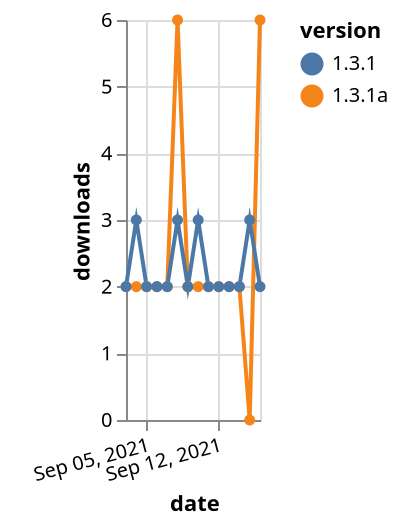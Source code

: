 {"$schema": "https://vega.github.io/schema/vega-lite/v5.json", "description": "A simple bar chart with embedded data.", "data": {"values": [{"date": "2021-09-03", "total": 4554, "delta": 2, "version": "1.3.1a"}, {"date": "2021-09-04", "total": 4556, "delta": 2, "version": "1.3.1a"}, {"date": "2021-09-05", "total": 4558, "delta": 2, "version": "1.3.1a"}, {"date": "2021-09-06", "total": 4560, "delta": 2, "version": "1.3.1a"}, {"date": "2021-09-07", "total": 4562, "delta": 2, "version": "1.3.1a"}, {"date": "2021-09-08", "total": 4568, "delta": 6, "version": "1.3.1a"}, {"date": "2021-09-09", "total": 4570, "delta": 2, "version": "1.3.1a"}, {"date": "2021-09-10", "total": 4572, "delta": 2, "version": "1.3.1a"}, {"date": "2021-09-11", "total": 4574, "delta": 2, "version": "1.3.1a"}, {"date": "2021-09-12", "total": 4576, "delta": 2, "version": "1.3.1a"}, {"date": "2021-09-13", "total": 4578, "delta": 2, "version": "1.3.1a"}, {"date": "2021-09-14", "total": 4580, "delta": 2, "version": "1.3.1a"}, {"date": "2021-09-15", "total": 4580, "delta": 0, "version": "1.3.1a"}, {"date": "2021-09-16", "total": 4586, "delta": 6, "version": "1.3.1a"}, {"date": "2021-09-03", "total": 2858, "delta": 2, "version": "1.3.1"}, {"date": "2021-09-04", "total": 2861, "delta": 3, "version": "1.3.1"}, {"date": "2021-09-05", "total": 2863, "delta": 2, "version": "1.3.1"}, {"date": "2021-09-06", "total": 2865, "delta": 2, "version": "1.3.1"}, {"date": "2021-09-07", "total": 2867, "delta": 2, "version": "1.3.1"}, {"date": "2021-09-08", "total": 2870, "delta": 3, "version": "1.3.1"}, {"date": "2021-09-09", "total": 2872, "delta": 2, "version": "1.3.1"}, {"date": "2021-09-10", "total": 2875, "delta": 3, "version": "1.3.1"}, {"date": "2021-09-11", "total": 2877, "delta": 2, "version": "1.3.1"}, {"date": "2021-09-12", "total": 2879, "delta": 2, "version": "1.3.1"}, {"date": "2021-09-13", "total": 2881, "delta": 2, "version": "1.3.1"}, {"date": "2021-09-14", "total": 2883, "delta": 2, "version": "1.3.1"}, {"date": "2021-09-15", "total": 2886, "delta": 3, "version": "1.3.1"}, {"date": "2021-09-16", "total": 2888, "delta": 2, "version": "1.3.1"}]}, "width": "container", "mark": {"type": "line", "point": {"filled": true}}, "encoding": {"x": {"field": "date", "type": "temporal", "timeUnit": "yearmonthdate", "title": "date", "axis": {"labelAngle": -15}}, "y": {"field": "delta", "type": "quantitative", "title": "downloads"}, "color": {"field": "version", "type": "nominal"}, "tooltip": {"field": "delta"}}}